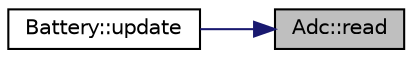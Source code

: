 digraph "Adc::read"
{
 // LATEX_PDF_SIZE
  edge [fontname="Helvetica",fontsize="10",labelfontname="Helvetica",labelfontsize="10"];
  node [fontname="Helvetica",fontsize="10",shape=record];
  rankdir="RL";
  Node1 [label="Adc::read",height=0.2,width=0.4,color="black", fillcolor="grey75", style="filled", fontcolor="black",tooltip=" "];
  Node1 -> Node2 [dir="back",color="midnightblue",fontsize="10",style="solid",fontname="Helvetica"];
  Node2 [label="Battery::update",height=0.2,width=0.4,color="black", fillcolor="white", style="filled",URL="$classBattery.html#ae9579689aa2ccb4e790b7fe3d719841f",tooltip=" "];
}
